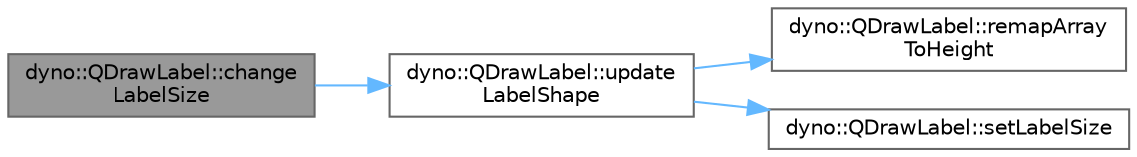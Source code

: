 digraph "dyno::QDrawLabel::changeLabelSize"
{
 // LATEX_PDF_SIZE
  bgcolor="transparent";
  edge [fontname=Helvetica,fontsize=10,labelfontname=Helvetica,labelfontsize=10];
  node [fontname=Helvetica,fontsize=10,shape=box,height=0.2,width=0.4];
  rankdir="LR";
  Node1 [id="Node000001",label="dyno::QDrawLabel::change\lLabelSize",height=0.2,width=0.4,color="gray40", fillcolor="grey60", style="filled", fontcolor="black",tooltip=" "];
  Node1 -> Node2 [id="edge1_Node000001_Node000002",color="steelblue1",style="solid",tooltip=" "];
  Node2 [id="Node000002",label="dyno::QDrawLabel::update\lLabelShape",height=0.2,width=0.4,color="grey40", fillcolor="white", style="filled",URL="$classdyno_1_1_q_draw_label.html#a7d4dc831e1c2a3545d41ce11068a4130",tooltip=" "];
  Node2 -> Node3 [id="edge2_Node000002_Node000003",color="steelblue1",style="solid",tooltip=" "];
  Node3 [id="Node000003",label="dyno::QDrawLabel::remapArray\lToHeight",height=0.2,width=0.4,color="grey40", fillcolor="white", style="filled",URL="$classdyno_1_1_q_draw_label.html#ac3456a876cd52993a74241343c6369b4",tooltip=" "];
  Node2 -> Node4 [id="edge3_Node000002_Node000004",color="steelblue1",style="solid",tooltip=" "];
  Node4 [id="Node000004",label="dyno::QDrawLabel::setLabelSize",height=0.2,width=0.4,color="grey40", fillcolor="white", style="filled",URL="$classdyno_1_1_q_draw_label.html#a0dc5d08aa660696bc28505f872251442",tooltip=" "];
}
